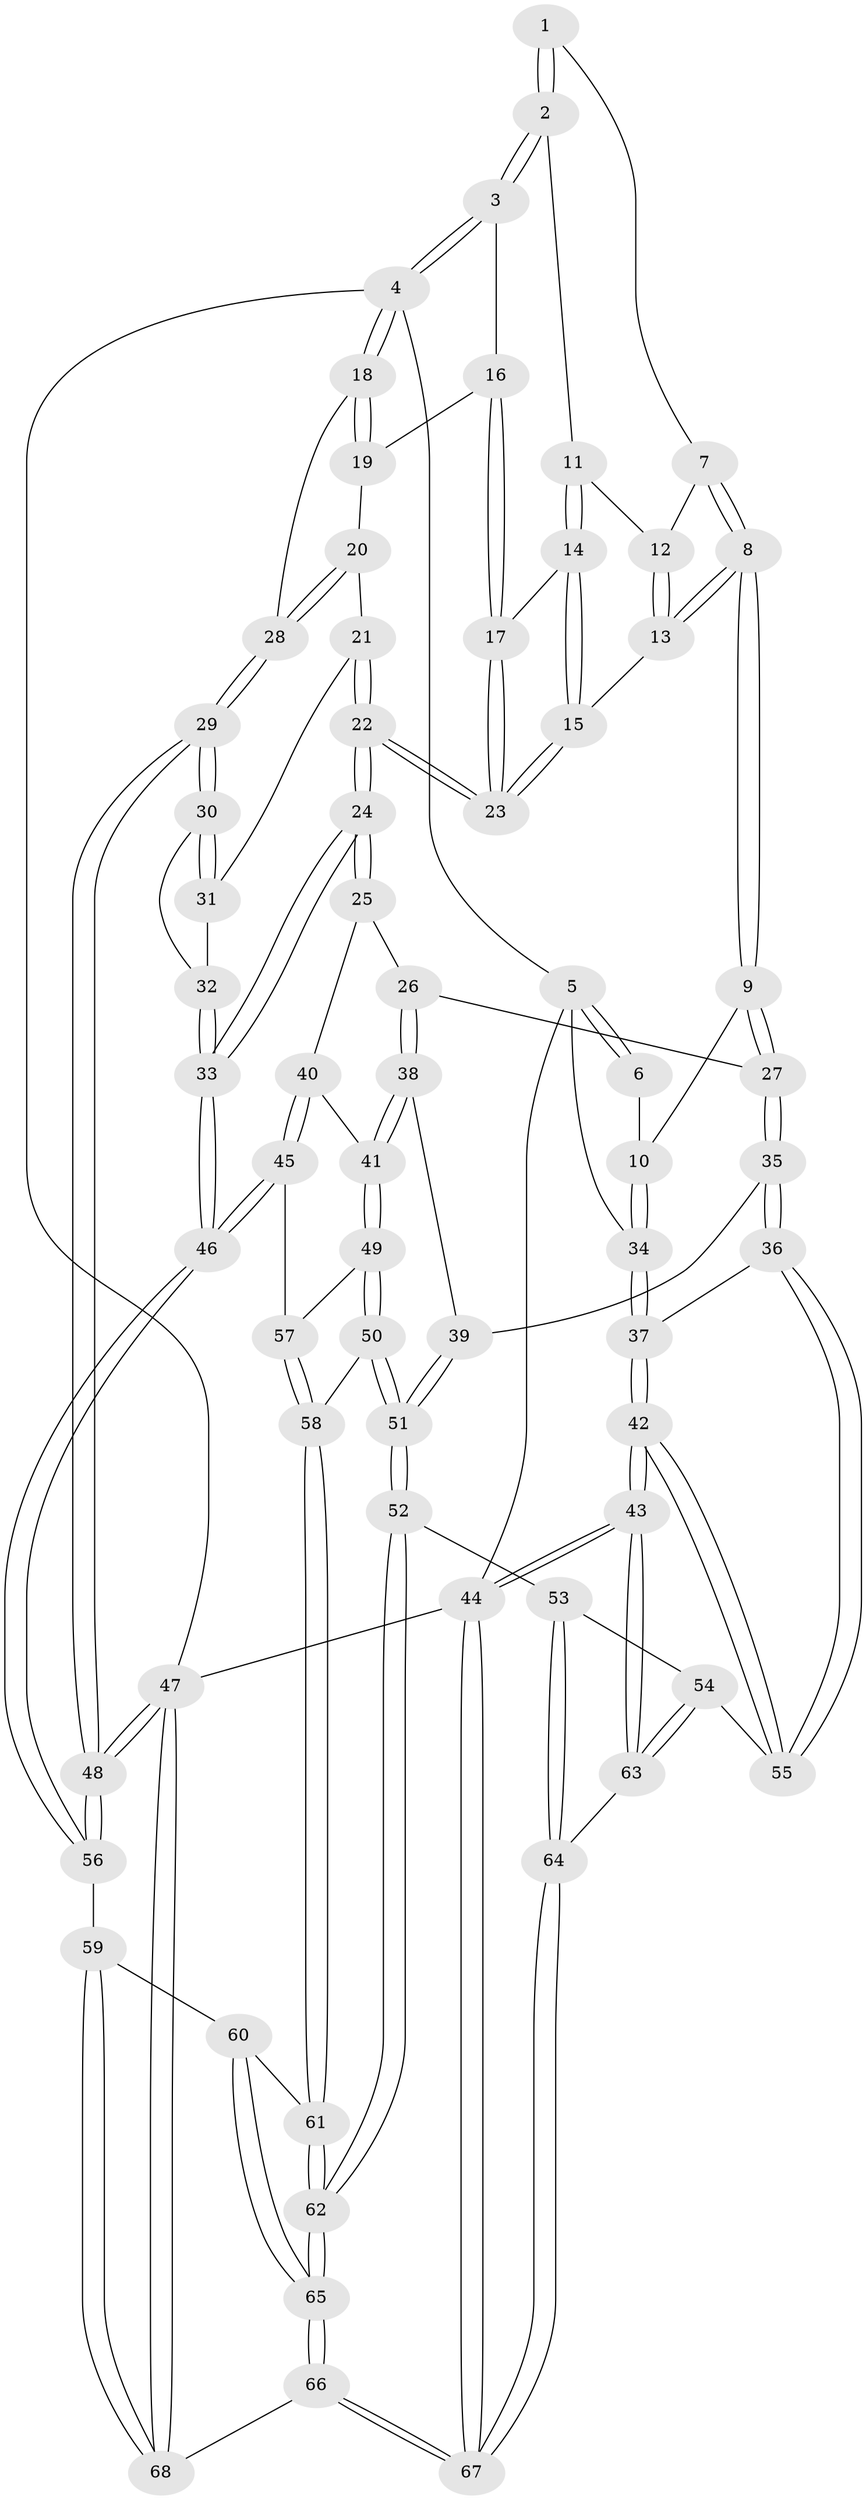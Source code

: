 // coarse degree distribution, {3: 0.25, 5: 0.325, 7: 0.025, 4: 0.4}
// Generated by graph-tools (version 1.1) at 2025/42/03/06/25 10:42:28]
// undirected, 68 vertices, 167 edges
graph export_dot {
graph [start="1"]
  node [color=gray90,style=filled];
  1 [pos="+0.45312722556734886+0"];
  2 [pos="+0.8183161636085012+0"];
  3 [pos="+0.8528145259415152+0"];
  4 [pos="+1+0"];
  5 [pos="+0+0"];
  6 [pos="+0.3979704261496892+0"];
  7 [pos="+0.444356693595439+0"];
  8 [pos="+0.35057994822995575+0.2946005827994879"];
  9 [pos="+0.32017243748252455+0.30395270214162834"];
  10 [pos="+0.3047683391453245+0.2993073727079994"];
  11 [pos="+0.6905331517481129+0.0063553642983959335"];
  12 [pos="+0.49303839579683395+0.05213368651633203"];
  13 [pos="+0.43868109191243393+0.2851565261130804"];
  14 [pos="+0.6423263989238763+0.09962575043523532"];
  15 [pos="+0.49867651642560623+0.28461594581223537"];
  16 [pos="+0.8076847305787042+0.27893957338740305"];
  17 [pos="+0.8014582403832515+0.2814235456816036"];
  18 [pos="+1+0.31591914568474244"];
  19 [pos="+0.8263226509600194+0.2841455568640523"];
  20 [pos="+0.863962935274558+0.4548695153873919"];
  21 [pos="+0.7821924102628697+0.46897454418643997"];
  22 [pos="+0.6754992626832206+0.4521578292152044"];
  23 [pos="+0.6501650345783135+0.3840821441423234"];
  24 [pos="+0.6521922258304932+0.5819699542255894"];
  25 [pos="+0.4156453389037377+0.5501751133258461"];
  26 [pos="+0.36806264276321854+0.5124268696024941"];
  27 [pos="+0.3220460298004537+0.31411403743728317"];
  28 [pos="+1+0.47910144318420606"];
  29 [pos="+1+0.6666886192959456"];
  30 [pos="+0.934538468544975+0.6390442865323401"];
  31 [pos="+0.8168449344147856+0.5236301968375312"];
  32 [pos="+0.8015437361397129+0.6394321495588792"];
  33 [pos="+0.6667696208410299+0.6538336161769758"];
  34 [pos="+0+0.20210902455230353"];
  35 [pos="+0.1813773671387344+0.6620523363552608"];
  36 [pos="+0.14013389362991524+0.668141494519792"];
  37 [pos="+0+0.27381728775092135"];
  38 [pos="+0.31473663615461944+0.6149329004785061"];
  39 [pos="+0.261365592978585+0.6602740230374332"];
  40 [pos="+0.4478732730943874+0.6339155273099236"];
  41 [pos="+0.40325962260674253+0.7240682849938127"];
  42 [pos="+0+0.7578616112689208"];
  43 [pos="+0+0.9267187519328032"];
  44 [pos="+0+1"];
  45 [pos="+0.5968186085727265+0.7283646170522794"];
  46 [pos="+0.6434192556101461+0.7284862408180016"];
  47 [pos="+1+1"];
  48 [pos="+1+0.8641603681260893"];
  49 [pos="+0.4057065977169883+0.74405836819109"];
  50 [pos="+0.3818752970530263+0.7766486591169464"];
  51 [pos="+0.3225453434070741+0.8107356830906187"];
  52 [pos="+0.2943577838710941+0.8645509813216617"];
  53 [pos="+0.28123607647601745+0.8659049789779707"];
  54 [pos="+0.13909702282395991+0.8052191949978171"];
  55 [pos="+0.12246695461436143+0.7198714494133865"];
  56 [pos="+0.6775008079648199+0.8198431428557402"];
  57 [pos="+0.5694054204728844+0.7366967100947814"];
  58 [pos="+0.4622109249966423+0.8335002642643323"];
  59 [pos="+0.6593132137948654+0.8694750056821615"];
  60 [pos="+0.6049820669550762+0.8890131262988407"];
  61 [pos="+0.4675032623506823+0.8739309729375886"];
  62 [pos="+0.3792266195590143+0.9620308464622785"];
  63 [pos="+0.06211912534440044+0.8879598206782947"];
  64 [pos="+0.1552591657668876+1"];
  65 [pos="+0.4086175492100519+1"];
  66 [pos="+0.4063299352471175+1"];
  67 [pos="+0.15795369131960907+1"];
  68 [pos="+0.7443780336897442+1"];
  1 -- 2;
  1 -- 2;
  1 -- 7;
  2 -- 3;
  2 -- 3;
  2 -- 11;
  3 -- 4;
  3 -- 4;
  3 -- 16;
  4 -- 5;
  4 -- 18;
  4 -- 18;
  4 -- 47;
  5 -- 6;
  5 -- 6;
  5 -- 34;
  5 -- 44;
  6 -- 10;
  7 -- 8;
  7 -- 8;
  7 -- 12;
  8 -- 9;
  8 -- 9;
  8 -- 13;
  8 -- 13;
  9 -- 10;
  9 -- 27;
  9 -- 27;
  10 -- 34;
  10 -- 34;
  11 -- 12;
  11 -- 14;
  11 -- 14;
  12 -- 13;
  12 -- 13;
  13 -- 15;
  14 -- 15;
  14 -- 15;
  14 -- 17;
  15 -- 23;
  15 -- 23;
  16 -- 17;
  16 -- 17;
  16 -- 19;
  17 -- 23;
  17 -- 23;
  18 -- 19;
  18 -- 19;
  18 -- 28;
  19 -- 20;
  20 -- 21;
  20 -- 28;
  20 -- 28;
  21 -- 22;
  21 -- 22;
  21 -- 31;
  22 -- 23;
  22 -- 23;
  22 -- 24;
  22 -- 24;
  24 -- 25;
  24 -- 25;
  24 -- 33;
  24 -- 33;
  25 -- 26;
  25 -- 40;
  26 -- 27;
  26 -- 38;
  26 -- 38;
  27 -- 35;
  27 -- 35;
  28 -- 29;
  28 -- 29;
  29 -- 30;
  29 -- 30;
  29 -- 48;
  29 -- 48;
  30 -- 31;
  30 -- 31;
  30 -- 32;
  31 -- 32;
  32 -- 33;
  32 -- 33;
  33 -- 46;
  33 -- 46;
  34 -- 37;
  34 -- 37;
  35 -- 36;
  35 -- 36;
  35 -- 39;
  36 -- 37;
  36 -- 55;
  36 -- 55;
  37 -- 42;
  37 -- 42;
  38 -- 39;
  38 -- 41;
  38 -- 41;
  39 -- 51;
  39 -- 51;
  40 -- 41;
  40 -- 45;
  40 -- 45;
  41 -- 49;
  41 -- 49;
  42 -- 43;
  42 -- 43;
  42 -- 55;
  42 -- 55;
  43 -- 44;
  43 -- 44;
  43 -- 63;
  43 -- 63;
  44 -- 67;
  44 -- 67;
  44 -- 47;
  45 -- 46;
  45 -- 46;
  45 -- 57;
  46 -- 56;
  46 -- 56;
  47 -- 48;
  47 -- 48;
  47 -- 68;
  47 -- 68;
  48 -- 56;
  48 -- 56;
  49 -- 50;
  49 -- 50;
  49 -- 57;
  50 -- 51;
  50 -- 51;
  50 -- 58;
  51 -- 52;
  51 -- 52;
  52 -- 53;
  52 -- 62;
  52 -- 62;
  53 -- 54;
  53 -- 64;
  53 -- 64;
  54 -- 55;
  54 -- 63;
  54 -- 63;
  56 -- 59;
  57 -- 58;
  57 -- 58;
  58 -- 61;
  58 -- 61;
  59 -- 60;
  59 -- 68;
  59 -- 68;
  60 -- 61;
  60 -- 65;
  60 -- 65;
  61 -- 62;
  61 -- 62;
  62 -- 65;
  62 -- 65;
  63 -- 64;
  64 -- 67;
  64 -- 67;
  65 -- 66;
  65 -- 66;
  66 -- 67;
  66 -- 67;
  66 -- 68;
}
